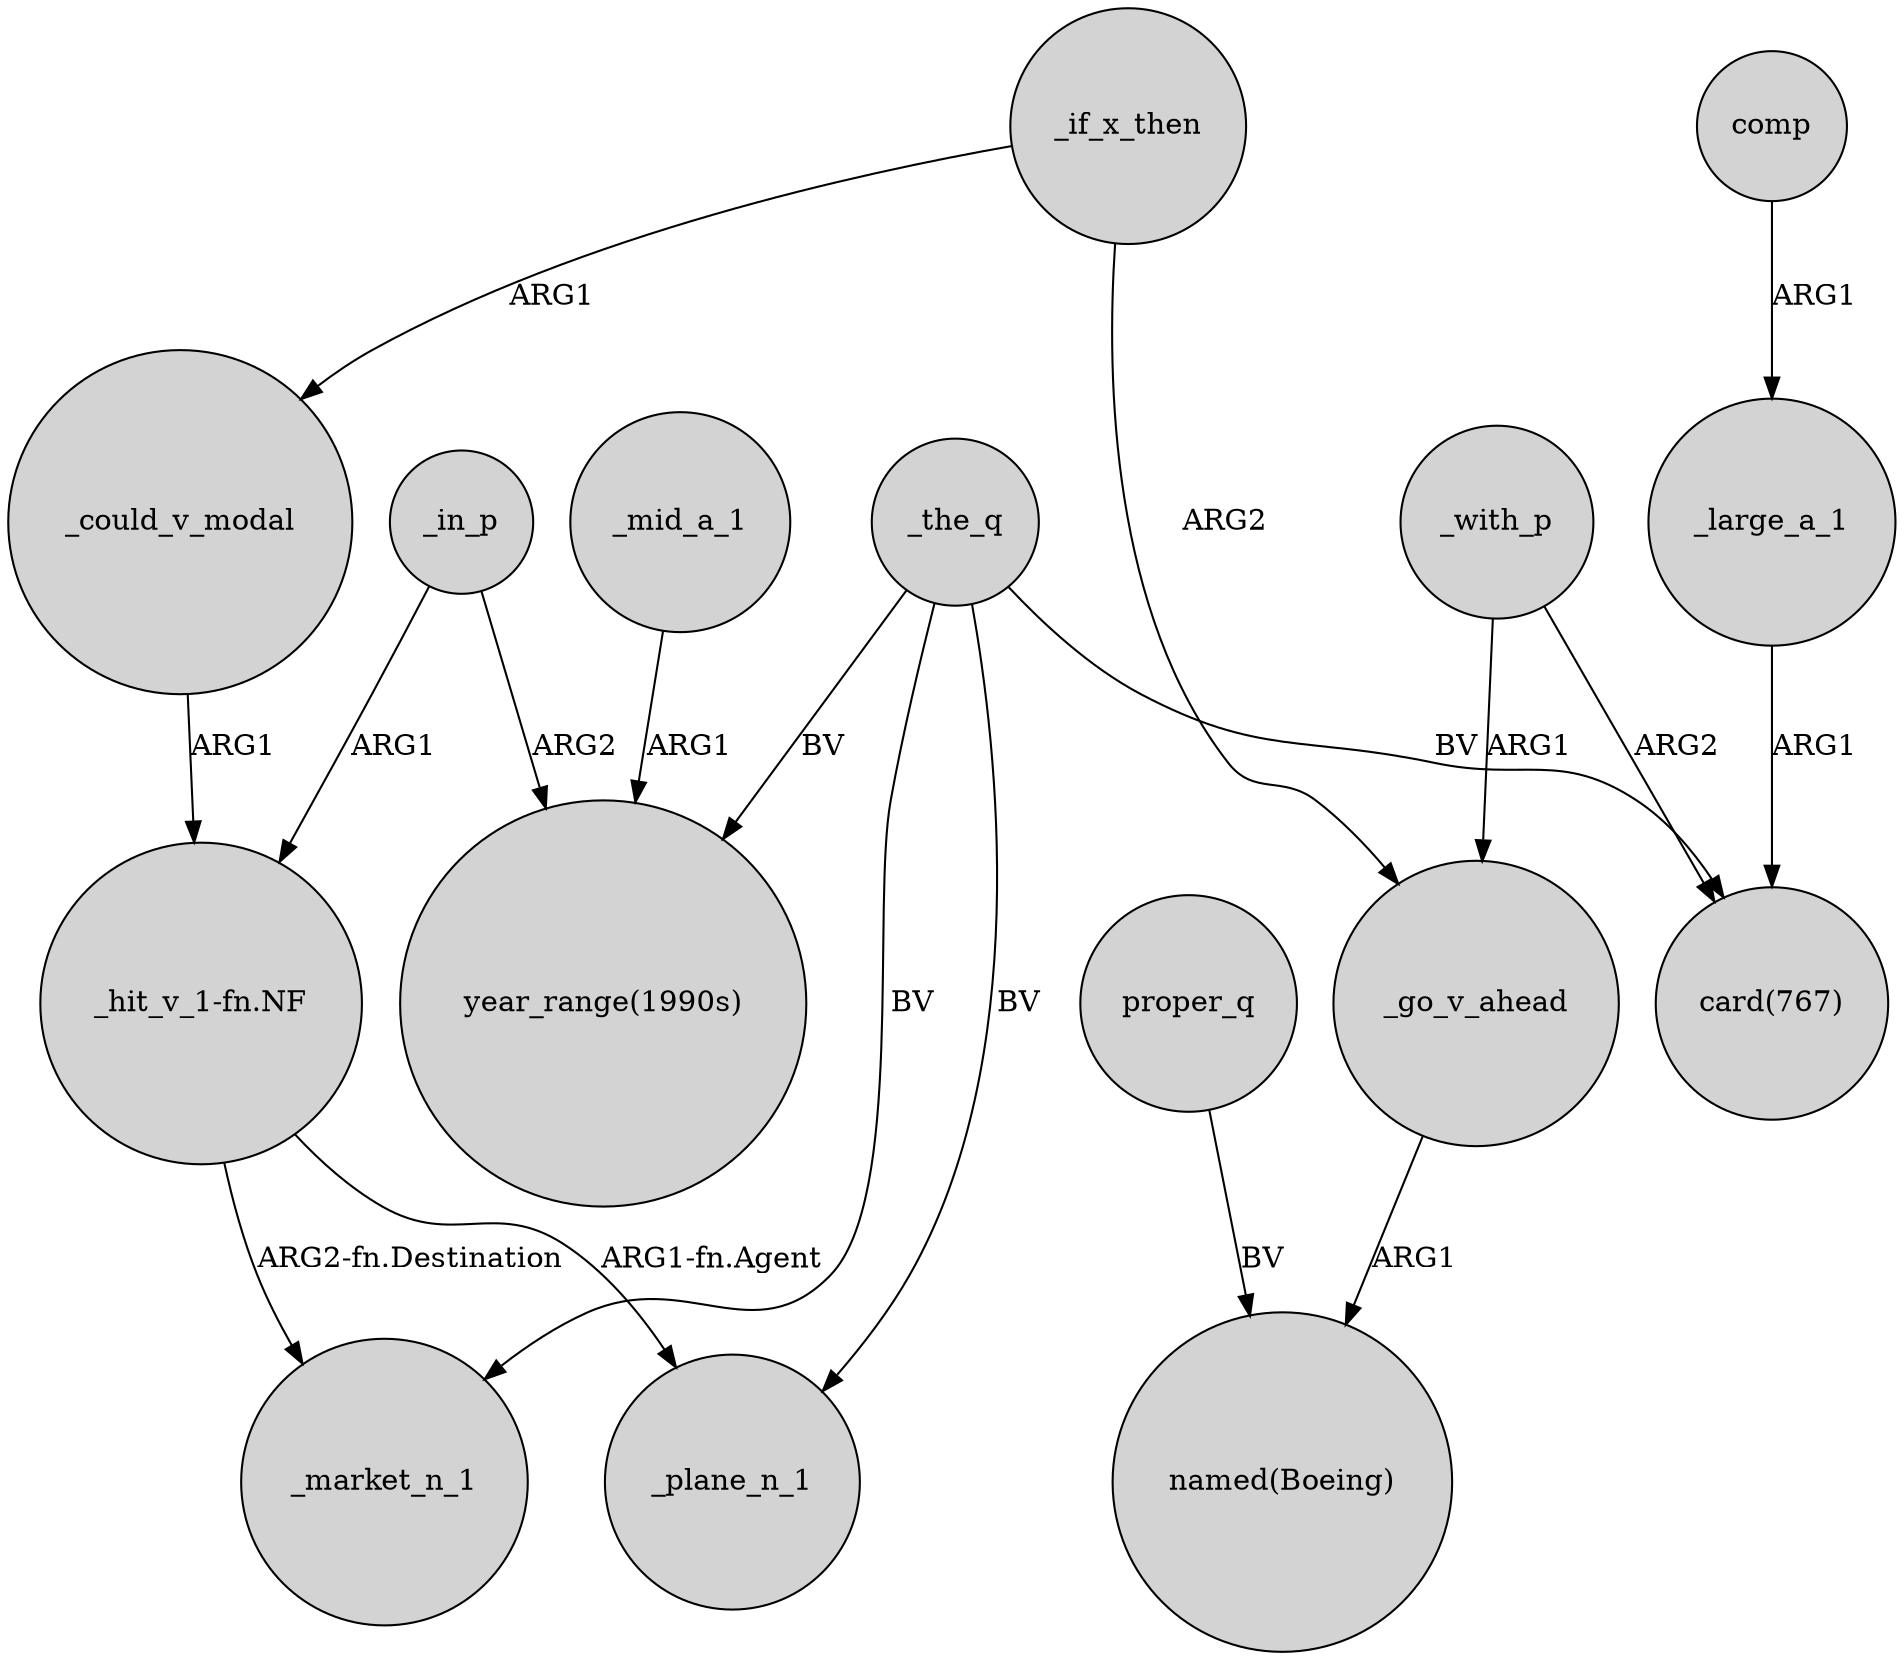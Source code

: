 digraph {
	node [shape=circle style=filled]
	_in_p -> "_hit_v_1-fn.NF" [label=ARG1]
	_the_q -> "card(767)" [label=BV]
	_the_q -> _plane_n_1 [label=BV]
	_the_q -> "year_range(1990s)" [label=BV]
	proper_q -> "named(Boeing)" [label=BV]
	_go_v_ahead -> "named(Boeing)" [label=ARG1]
	"_hit_v_1-fn.NF" -> _market_n_1 [label="ARG2-fn.Destination"]
	_in_p -> "year_range(1990s)" [label=ARG2]
	_mid_a_1 -> "year_range(1990s)" [label=ARG1]
	_if_x_then -> _could_v_modal [label=ARG1]
	_with_p -> _go_v_ahead [label=ARG1]
	_if_x_then -> _go_v_ahead [label=ARG2]
	"_hit_v_1-fn.NF" -> _plane_n_1 [label="ARG1-fn.Agent"]
	_the_q -> _market_n_1 [label=BV]
	comp -> _large_a_1 [label=ARG1]
	_could_v_modal -> "_hit_v_1-fn.NF" [label=ARG1]
	_large_a_1 -> "card(767)" [label=ARG1]
	_with_p -> "card(767)" [label=ARG2]
}
